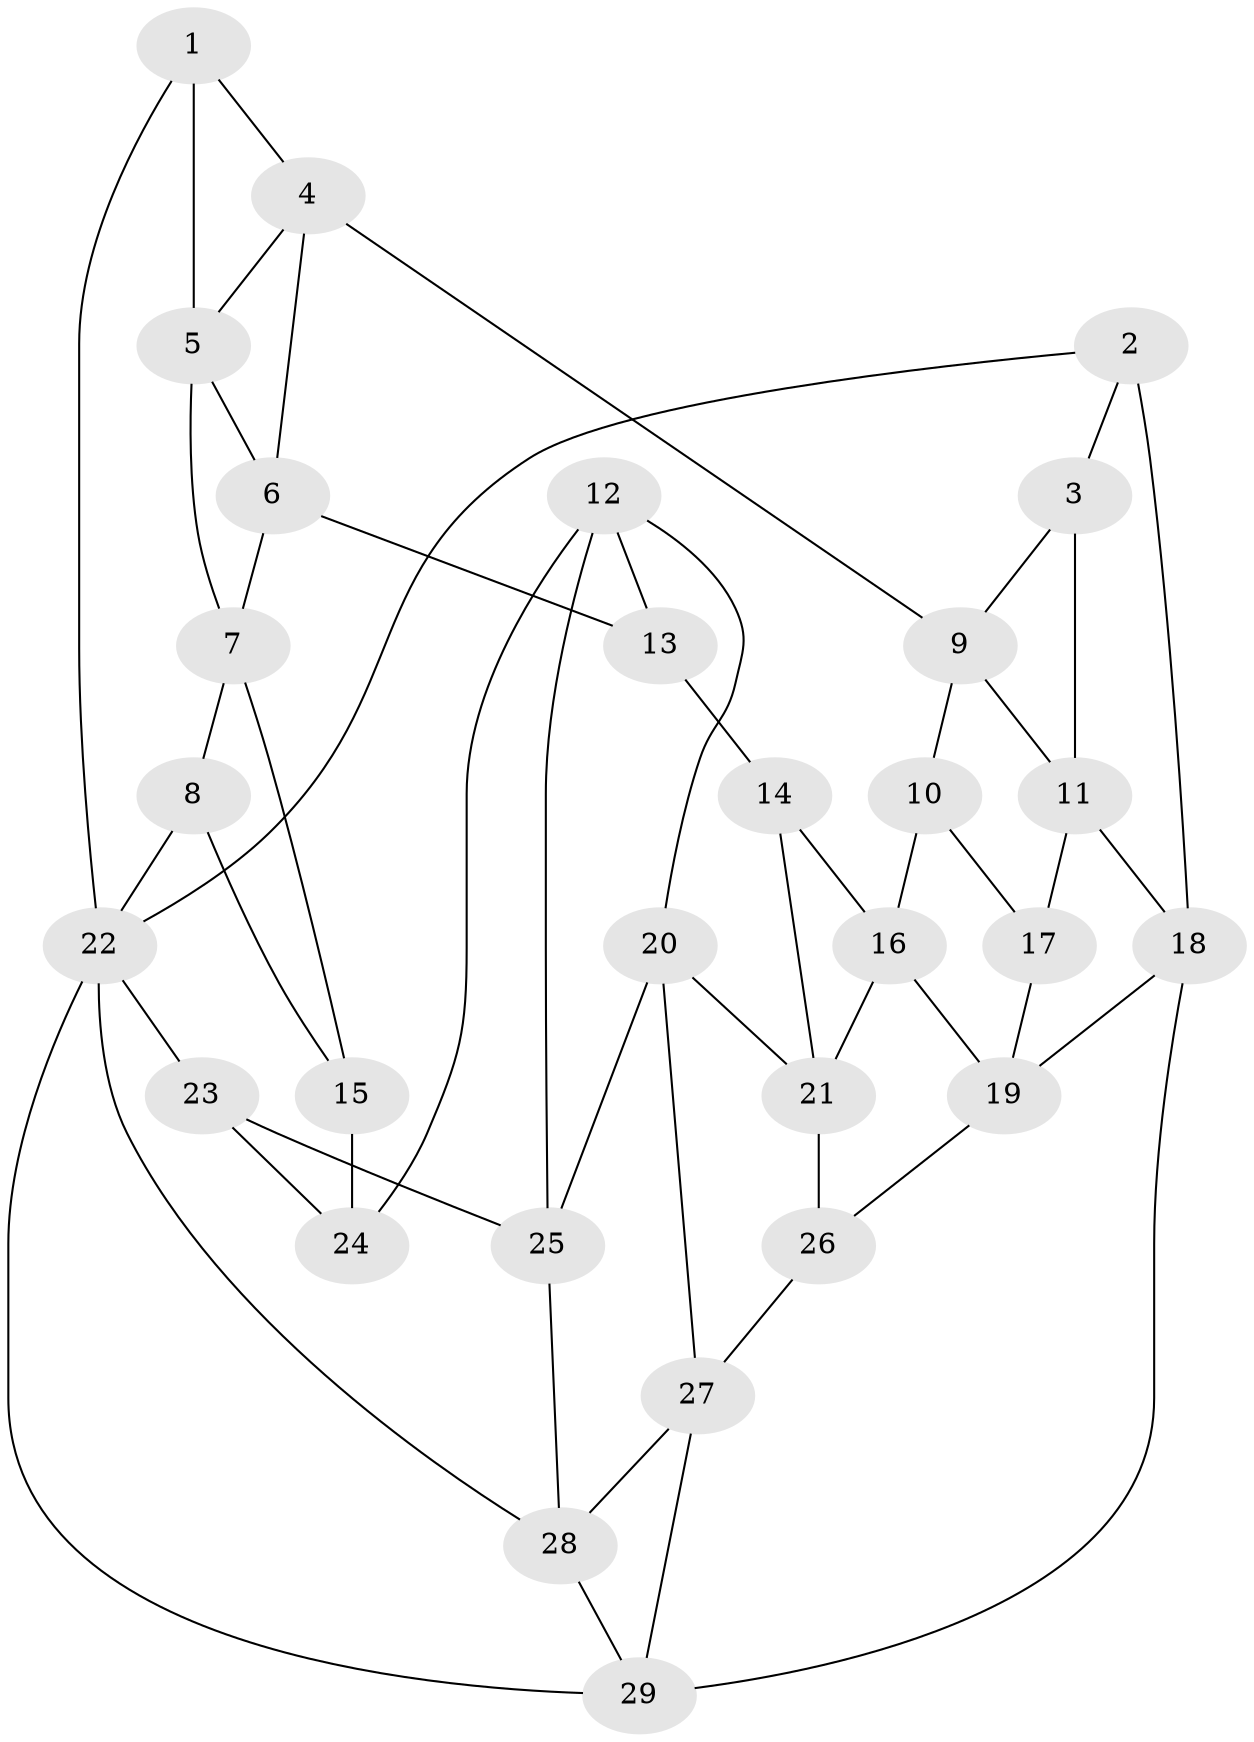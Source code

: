 // original degree distribution, {3: 0.03773584905660377, 5: 0.5660377358490566, 4: 0.22641509433962265, 6: 0.16981132075471697}
// Generated by graph-tools (version 1.1) at 2025/51/03/09/25 03:51:02]
// undirected, 29 vertices, 53 edges
graph export_dot {
graph [start="1"]
  node [color=gray90,style=filled];
  1;
  2;
  3;
  4;
  5;
  6;
  7;
  8;
  9;
  10;
  11;
  12;
  13;
  14;
  15;
  16;
  17;
  18;
  19;
  20;
  21;
  22;
  23;
  24;
  25;
  26;
  27;
  28;
  29;
  1 -- 4 [weight=1.0];
  1 -- 5 [weight=1.0];
  1 -- 22 [weight=1.0];
  2 -- 3 [weight=1.0];
  2 -- 18 [weight=2.0];
  2 -- 22 [weight=1.0];
  3 -- 9 [weight=1.0];
  3 -- 11 [weight=1.0];
  4 -- 5 [weight=1.0];
  4 -- 6 [weight=1.0];
  4 -- 9 [weight=1.0];
  5 -- 6 [weight=1.0];
  5 -- 7 [weight=1.0];
  6 -- 7 [weight=1.0];
  6 -- 13 [weight=1.0];
  7 -- 8 [weight=1.0];
  7 -- 15 [weight=1.0];
  8 -- 15 [weight=1.0];
  8 -- 22 [weight=1.0];
  9 -- 10 [weight=1.0];
  9 -- 11 [weight=1.0];
  10 -- 16 [weight=1.0];
  10 -- 17 [weight=2.0];
  11 -- 17 [weight=1.0];
  11 -- 18 [weight=1.0];
  12 -- 13 [weight=1.0];
  12 -- 20 [weight=1.0];
  12 -- 24 [weight=1.0];
  12 -- 25 [weight=1.0];
  13 -- 14 [weight=2.0];
  14 -- 16 [weight=1.0];
  14 -- 21 [weight=1.0];
  15 -- 24 [weight=2.0];
  16 -- 19 [weight=1.0];
  16 -- 21 [weight=1.0];
  17 -- 19 [weight=1.0];
  18 -- 19 [weight=1.0];
  18 -- 29 [weight=1.0];
  19 -- 26 [weight=1.0];
  20 -- 21 [weight=1.0];
  20 -- 25 [weight=1.0];
  20 -- 27 [weight=1.0];
  21 -- 26 [weight=1.0];
  22 -- 23 [weight=1.0];
  22 -- 28 [weight=1.0];
  22 -- 29 [weight=1.0];
  23 -- 24 [weight=1.0];
  23 -- 25 [weight=1.0];
  25 -- 28 [weight=1.0];
  26 -- 27 [weight=1.0];
  27 -- 28 [weight=1.0];
  27 -- 29 [weight=1.0];
  28 -- 29 [weight=1.0];
}
